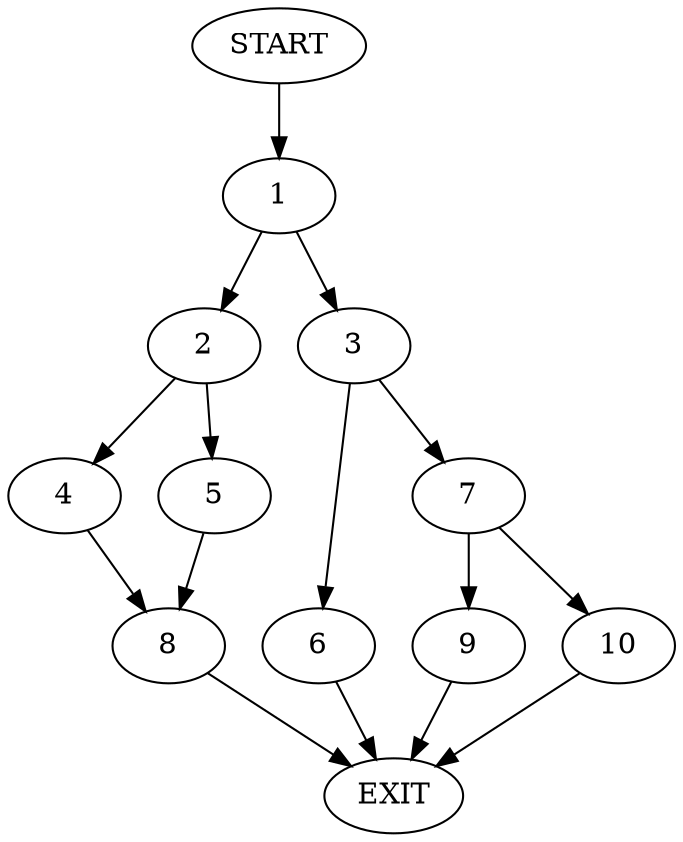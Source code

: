 digraph {
0 [label="START"]
11 [label="EXIT"]
0 -> 1
1 -> 2
1 -> 3
2 -> 4
2 -> 5
3 -> 6
3 -> 7
5 -> 8
4 -> 8
8 -> 11
6 -> 11
7 -> 9
7 -> 10
10 -> 11
9 -> 11
}
